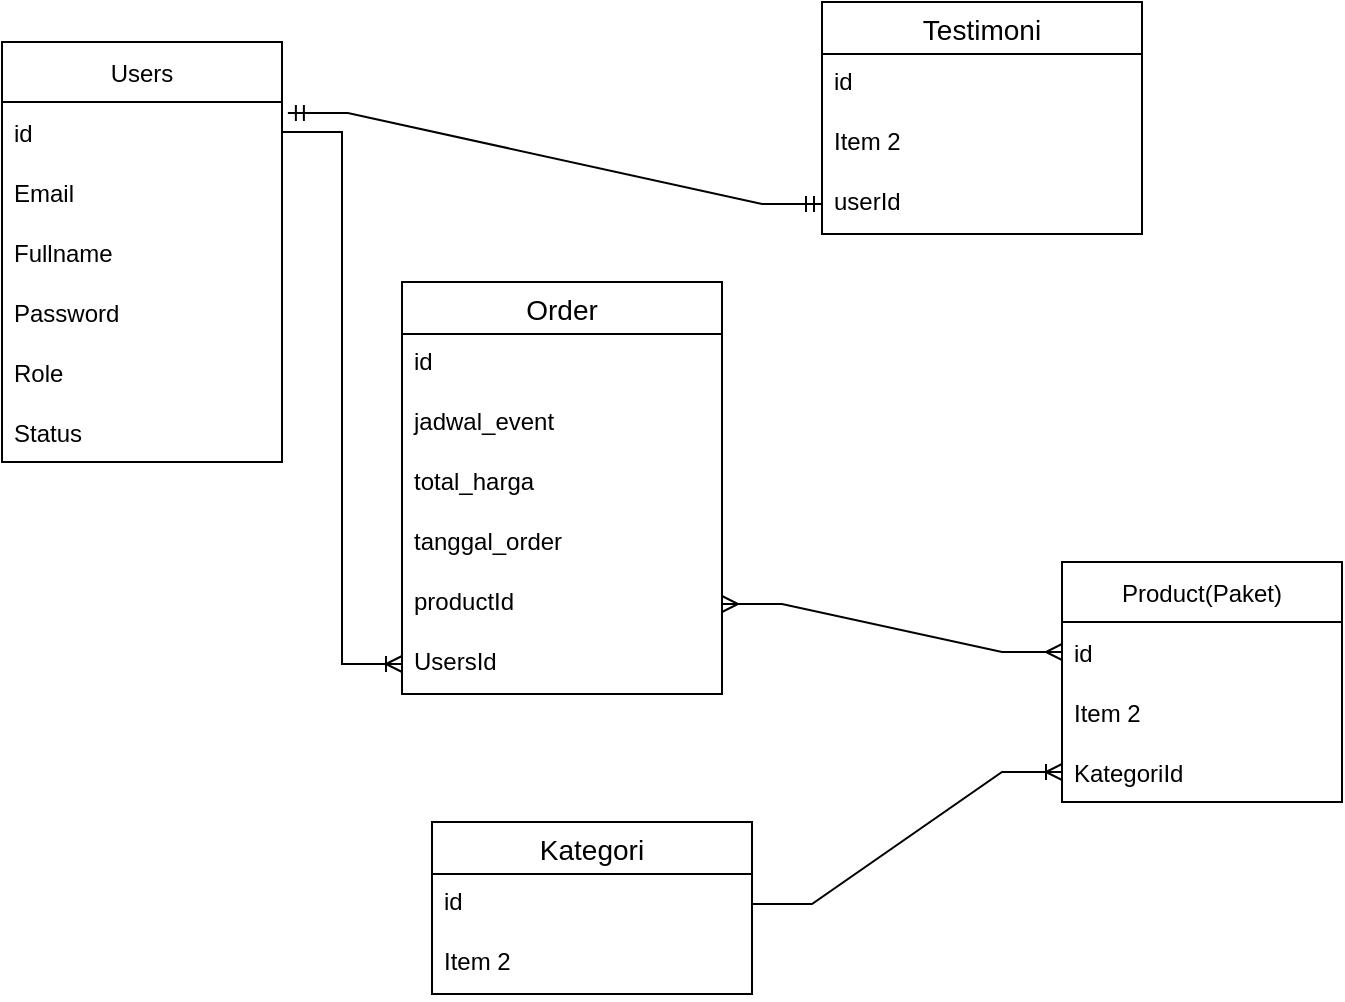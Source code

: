 <mxfile version="16.6.1" type="gitlab">
  <diagram id="ZdgSfAjjv-ZphUwXdRQq" name="Page-1">
    <mxGraphModel dx="942" dy="606" grid="1" gridSize="10" guides="1" tooltips="1" connect="1" arrows="1" fold="1" page="1" pageScale="1" pageWidth="850" pageHeight="1100" math="0" shadow="0">
      <root>
        <mxCell id="0" />
        <mxCell id="1" parent="0" />
        <mxCell id="IinywSCK7OkDOSQEgwUq-1" value="Users" style="swimlane;fontStyle=0;childLayout=stackLayout;horizontal=1;startSize=30;horizontalStack=0;resizeParent=1;resizeParentMax=0;resizeLast=0;collapsible=1;marginBottom=0;" parent="1" vertex="1">
          <mxGeometry x="50" y="110" width="140" height="210" as="geometry" />
        </mxCell>
        <mxCell id="oyaTSIR1Xg_wl-0RNbH4-1" value="id" style="text;strokeColor=none;fillColor=none;align=left;verticalAlign=middle;spacingLeft=4;spacingRight=4;overflow=hidden;points=[[0,0.5],[1,0.5]];portConstraint=eastwest;rotatable=0;" vertex="1" parent="IinywSCK7OkDOSQEgwUq-1">
          <mxGeometry y="30" width="140" height="30" as="geometry" />
        </mxCell>
        <mxCell id="IinywSCK7OkDOSQEgwUq-2" value="Email" style="text;strokeColor=none;fillColor=none;align=left;verticalAlign=middle;spacingLeft=4;spacingRight=4;overflow=hidden;points=[[0,0.5],[1,0.5]];portConstraint=eastwest;rotatable=0;" parent="IinywSCK7OkDOSQEgwUq-1" vertex="1">
          <mxGeometry y="60" width="140" height="30" as="geometry" />
        </mxCell>
        <mxCell id="IinywSCK7OkDOSQEgwUq-3" value="Fullname" style="text;strokeColor=none;fillColor=none;align=left;verticalAlign=middle;spacingLeft=4;spacingRight=4;overflow=hidden;points=[[0,0.5],[1,0.5]];portConstraint=eastwest;rotatable=0;" parent="IinywSCK7OkDOSQEgwUq-1" vertex="1">
          <mxGeometry y="90" width="140" height="30" as="geometry" />
        </mxCell>
        <mxCell id="IinywSCK7OkDOSQEgwUq-4" value="Password" style="text;strokeColor=none;fillColor=none;align=left;verticalAlign=middle;spacingLeft=4;spacingRight=4;overflow=hidden;points=[[0,0.5],[1,0.5]];portConstraint=eastwest;rotatable=0;" parent="IinywSCK7OkDOSQEgwUq-1" vertex="1">
          <mxGeometry y="120" width="140" height="30" as="geometry" />
        </mxCell>
        <mxCell id="oyaTSIR1Xg_wl-0RNbH4-2" value="Role" style="text;strokeColor=none;fillColor=none;align=left;verticalAlign=middle;spacingLeft=4;spacingRight=4;overflow=hidden;points=[[0,0.5],[1,0.5]];portConstraint=eastwest;rotatable=0;" vertex="1" parent="IinywSCK7OkDOSQEgwUq-1">
          <mxGeometry y="150" width="140" height="30" as="geometry" />
        </mxCell>
        <mxCell id="oyaTSIR1Xg_wl-0RNbH4-3" value="Status" style="text;strokeColor=none;fillColor=none;align=left;verticalAlign=middle;spacingLeft=4;spacingRight=4;overflow=hidden;points=[[0,0.5],[1,0.5]];portConstraint=eastwest;rotatable=0;" vertex="1" parent="IinywSCK7OkDOSQEgwUq-1">
          <mxGeometry y="180" width="140" height="30" as="geometry" />
        </mxCell>
        <mxCell id="oyaTSIR1Xg_wl-0RNbH4-4" value="Product(Paket)" style="swimlane;fontStyle=0;childLayout=stackLayout;horizontal=1;startSize=30;horizontalStack=0;resizeParent=1;resizeParentMax=0;resizeLast=0;collapsible=1;marginBottom=0;" vertex="1" parent="1">
          <mxGeometry x="580" y="370" width="140" height="120" as="geometry" />
        </mxCell>
        <mxCell id="oyaTSIR1Xg_wl-0RNbH4-5" value="id" style="text;strokeColor=none;fillColor=none;align=left;verticalAlign=middle;spacingLeft=4;spacingRight=4;overflow=hidden;points=[[0,0.5],[1,0.5]];portConstraint=eastwest;rotatable=0;" vertex="1" parent="oyaTSIR1Xg_wl-0RNbH4-4">
          <mxGeometry y="30" width="140" height="30" as="geometry" />
        </mxCell>
        <mxCell id="oyaTSIR1Xg_wl-0RNbH4-6" value="Item 2" style="text;strokeColor=none;fillColor=none;align=left;verticalAlign=middle;spacingLeft=4;spacingRight=4;overflow=hidden;points=[[0,0.5],[1,0.5]];portConstraint=eastwest;rotatable=0;" vertex="1" parent="oyaTSIR1Xg_wl-0RNbH4-4">
          <mxGeometry y="60" width="140" height="30" as="geometry" />
        </mxCell>
        <mxCell id="oyaTSIR1Xg_wl-0RNbH4-28" value="KategoriId" style="text;strokeColor=none;fillColor=none;align=left;verticalAlign=middle;spacingLeft=4;spacingRight=4;overflow=hidden;points=[[0,0.5],[1,0.5]];portConstraint=eastwest;rotatable=0;" vertex="1" parent="oyaTSIR1Xg_wl-0RNbH4-4">
          <mxGeometry y="90" width="140" height="30" as="geometry" />
        </mxCell>
        <mxCell id="oyaTSIR1Xg_wl-0RNbH4-12" value="" style="edgeStyle=entityRelationEdgeStyle;fontSize=12;html=1;endArrow=ERoneToMany;rounded=0;exitX=1;exitY=0.5;exitDx=0;exitDy=0;entryX=0;entryY=0.5;entryDx=0;entryDy=0;" edge="1" parent="1" source="oyaTSIR1Xg_wl-0RNbH4-1" target="oyaTSIR1Xg_wl-0RNbH4-20">
          <mxGeometry width="100" height="100" relative="1" as="geometry">
            <mxPoint x="220" y="280" as="sourcePoint" />
            <mxPoint x="320" y="180" as="targetPoint" />
          </mxGeometry>
        </mxCell>
        <mxCell id="oyaTSIR1Xg_wl-0RNbH4-17" value="Order" style="swimlane;fontStyle=0;childLayout=stackLayout;horizontal=1;startSize=26;horizontalStack=0;resizeParent=1;resizeParentMax=0;resizeLast=0;collapsible=1;marginBottom=0;align=center;fontSize=14;" vertex="1" parent="1">
          <mxGeometry x="250" y="230" width="160" height="206" as="geometry" />
        </mxCell>
        <mxCell id="oyaTSIR1Xg_wl-0RNbH4-18" value="id&#xa;" style="text;strokeColor=none;fillColor=none;spacingLeft=4;spacingRight=4;overflow=hidden;rotatable=0;points=[[0,0.5],[1,0.5]];portConstraint=eastwest;fontSize=12;" vertex="1" parent="oyaTSIR1Xg_wl-0RNbH4-17">
          <mxGeometry y="26" width="160" height="30" as="geometry" />
        </mxCell>
        <mxCell id="oyaTSIR1Xg_wl-0RNbH4-35" value="jadwal_event" style="text;strokeColor=none;fillColor=none;spacingLeft=4;spacingRight=4;overflow=hidden;rotatable=0;points=[[0,0.5],[1,0.5]];portConstraint=eastwest;fontSize=12;" vertex="1" parent="oyaTSIR1Xg_wl-0RNbH4-17">
          <mxGeometry y="56" width="160" height="30" as="geometry" />
        </mxCell>
        <mxCell id="oyaTSIR1Xg_wl-0RNbH4-36" value="total_harga" style="text;strokeColor=none;fillColor=none;spacingLeft=4;spacingRight=4;overflow=hidden;rotatable=0;points=[[0,0.5],[1,0.5]];portConstraint=eastwest;fontSize=12;" vertex="1" parent="oyaTSIR1Xg_wl-0RNbH4-17">
          <mxGeometry y="86" width="160" height="30" as="geometry" />
        </mxCell>
        <mxCell id="oyaTSIR1Xg_wl-0RNbH4-55" value="tanggal_order" style="text;strokeColor=none;fillColor=none;spacingLeft=4;spacingRight=4;overflow=hidden;rotatable=0;points=[[0,0.5],[1,0.5]];portConstraint=eastwest;fontSize=12;" vertex="1" parent="oyaTSIR1Xg_wl-0RNbH4-17">
          <mxGeometry y="116" width="160" height="30" as="geometry" />
        </mxCell>
        <mxCell id="oyaTSIR1Xg_wl-0RNbH4-19" value="productId" style="text;strokeColor=none;fillColor=none;spacingLeft=4;spacingRight=4;overflow=hidden;rotatable=0;points=[[0,0.5],[1,0.5]];portConstraint=eastwest;fontSize=12;" vertex="1" parent="oyaTSIR1Xg_wl-0RNbH4-17">
          <mxGeometry y="146" width="160" height="30" as="geometry" />
        </mxCell>
        <mxCell id="oyaTSIR1Xg_wl-0RNbH4-20" value="UsersId" style="text;strokeColor=none;fillColor=none;spacingLeft=4;spacingRight=4;overflow=hidden;rotatable=0;points=[[0,0.5],[1,0.5]];portConstraint=eastwest;fontSize=12;" vertex="1" parent="oyaTSIR1Xg_wl-0RNbH4-17">
          <mxGeometry y="176" width="160" height="30" as="geometry" />
        </mxCell>
        <mxCell id="oyaTSIR1Xg_wl-0RNbH4-22" value="" style="edgeStyle=entityRelationEdgeStyle;fontSize=12;html=1;endArrow=ERmany;startArrow=ERmany;rounded=0;exitX=1;exitY=0.5;exitDx=0;exitDy=0;entryX=0;entryY=0.5;entryDx=0;entryDy=0;" edge="1" parent="1" source="oyaTSIR1Xg_wl-0RNbH4-19" target="oyaTSIR1Xg_wl-0RNbH4-5">
          <mxGeometry width="100" height="100" relative="1" as="geometry">
            <mxPoint x="470" y="440" as="sourcePoint" />
            <mxPoint x="470" y="495" as="targetPoint" />
          </mxGeometry>
        </mxCell>
        <mxCell id="oyaTSIR1Xg_wl-0RNbH4-24" value="Kategori" style="swimlane;fontStyle=0;childLayout=stackLayout;horizontal=1;startSize=26;horizontalStack=0;resizeParent=1;resizeParentMax=0;resizeLast=0;collapsible=1;marginBottom=0;align=center;fontSize=14;" vertex="1" parent="1">
          <mxGeometry x="265" y="500" width="160" height="86" as="geometry" />
        </mxCell>
        <mxCell id="oyaTSIR1Xg_wl-0RNbH4-25" value="id" style="text;strokeColor=none;fillColor=none;spacingLeft=4;spacingRight=4;overflow=hidden;rotatable=0;points=[[0,0.5],[1,0.5]];portConstraint=eastwest;fontSize=12;" vertex="1" parent="oyaTSIR1Xg_wl-0RNbH4-24">
          <mxGeometry y="26" width="160" height="30" as="geometry" />
        </mxCell>
        <mxCell id="oyaTSIR1Xg_wl-0RNbH4-26" value="Item 2" style="text;strokeColor=none;fillColor=none;spacingLeft=4;spacingRight=4;overflow=hidden;rotatable=0;points=[[0,0.5],[1,0.5]];portConstraint=eastwest;fontSize=12;" vertex="1" parent="oyaTSIR1Xg_wl-0RNbH4-24">
          <mxGeometry y="56" width="160" height="30" as="geometry" />
        </mxCell>
        <mxCell id="oyaTSIR1Xg_wl-0RNbH4-30" value="" style="edgeStyle=entityRelationEdgeStyle;fontSize=12;html=1;endArrow=ERoneToMany;rounded=0;exitX=1;exitY=0.5;exitDx=0;exitDy=0;entryX=0;entryY=0.5;entryDx=0;entryDy=0;" edge="1" parent="1" source="oyaTSIR1Xg_wl-0RNbH4-25" target="oyaTSIR1Xg_wl-0RNbH4-28">
          <mxGeometry width="100" height="100" relative="1" as="geometry">
            <mxPoint x="40" y="550" as="sourcePoint" />
            <mxPoint x="140" y="450" as="targetPoint" />
          </mxGeometry>
        </mxCell>
        <mxCell id="oyaTSIR1Xg_wl-0RNbH4-41" value="Testimoni" style="swimlane;fontStyle=0;childLayout=stackLayout;horizontal=1;startSize=26;horizontalStack=0;resizeParent=1;resizeParentMax=0;resizeLast=0;collapsible=1;marginBottom=0;align=center;fontSize=14;" vertex="1" parent="1">
          <mxGeometry x="460" y="90" width="160" height="116" as="geometry" />
        </mxCell>
        <mxCell id="oyaTSIR1Xg_wl-0RNbH4-42" value="id" style="text;strokeColor=none;fillColor=none;spacingLeft=4;spacingRight=4;overflow=hidden;rotatable=0;points=[[0,0.5],[1,0.5]];portConstraint=eastwest;fontSize=12;" vertex="1" parent="oyaTSIR1Xg_wl-0RNbH4-41">
          <mxGeometry y="26" width="160" height="30" as="geometry" />
        </mxCell>
        <mxCell id="oyaTSIR1Xg_wl-0RNbH4-43" value="Item 2" style="text;strokeColor=none;fillColor=none;spacingLeft=4;spacingRight=4;overflow=hidden;rotatable=0;points=[[0,0.5],[1,0.5]];portConstraint=eastwest;fontSize=12;" vertex="1" parent="oyaTSIR1Xg_wl-0RNbH4-41">
          <mxGeometry y="56" width="160" height="30" as="geometry" />
        </mxCell>
        <mxCell id="oyaTSIR1Xg_wl-0RNbH4-44" value="userId" style="text;strokeColor=none;fillColor=none;spacingLeft=4;spacingRight=4;overflow=hidden;rotatable=0;points=[[0,0.5],[1,0.5]];portConstraint=eastwest;fontSize=12;" vertex="1" parent="oyaTSIR1Xg_wl-0RNbH4-41">
          <mxGeometry y="86" width="160" height="30" as="geometry" />
        </mxCell>
        <mxCell id="oyaTSIR1Xg_wl-0RNbH4-46" value="" style="edgeStyle=entityRelationEdgeStyle;fontSize=12;html=1;endArrow=ERmandOne;startArrow=ERmandOne;rounded=0;entryX=0;entryY=0.5;entryDx=0;entryDy=0;exitX=1.021;exitY=0.183;exitDx=0;exitDy=0;exitPerimeter=0;" edge="1" parent="1" source="oyaTSIR1Xg_wl-0RNbH4-1" target="oyaTSIR1Xg_wl-0RNbH4-44">
          <mxGeometry width="100" height="100" relative="1" as="geometry">
            <mxPoint x="220" y="160" as="sourcePoint" />
            <mxPoint x="370" y="100" as="targetPoint" />
          </mxGeometry>
        </mxCell>
      </root>
    </mxGraphModel>
  </diagram>
</mxfile>
